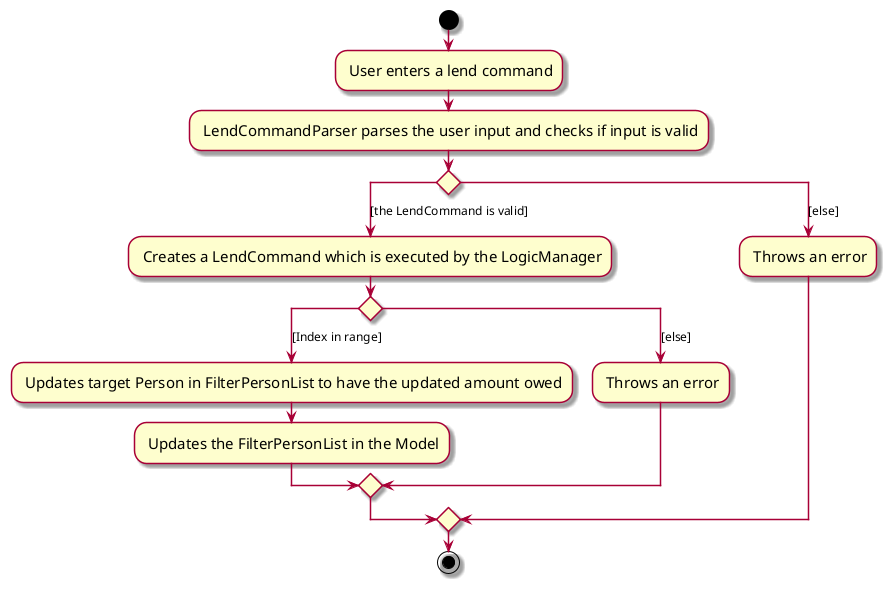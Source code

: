 @startuml
skin rose
skinparam ActivityFontSize 15
skinparam ArrowFontSize 12

start
: User enters a lend command;

: LendCommandParser parses the user input and checks if input is valid;

switch ()
case([the LendCommand is valid])
    : Creates a LendCommand which is executed by the LogicManager;
    switch()
    case([Index in range])
    : Updates target Person in FilterPersonList to have the updated amount owed;
    : Updates the FilterPersonList in the Model;
    case([else])
    : Throws an error;
    endswitch
case([else])
    : Throws an error;
endswitch
stop
@enduml
